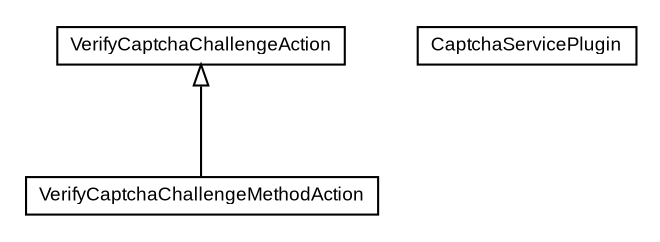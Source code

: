 #!/usr/local/bin/dot
#
# Class diagram 
# Generated by UmlGraph version 4.6 (http://www.spinellis.gr/sw/umlgraph)
#

digraph G {
	edge [fontname="arial",fontsize=10,labelfontname="arial",labelfontsize=10];
	node [fontname="arial",fontsize=10,shape=plaintext];
	// com.octo.captcha.module.struts.VerifyCaptchaChallengeMethodAction
	c0 [label=<<table border="0" cellborder="1" cellspacing="0" cellpadding="2" port="p" href="./VerifyCaptchaChallengeMethodAction.html">
		<tr><td><table border="0" cellspacing="0" cellpadding="1">
			<tr><td> VerifyCaptchaChallengeMethodAction </td></tr>
		</table></td></tr>
		</table>>, fontname="arial", fontcolor="black", fontsize=9.0];
	// com.octo.captcha.module.struts.VerifyCaptchaChallengeAction
	c1 [label=<<table border="0" cellborder="1" cellspacing="0" cellpadding="2" port="p" href="./VerifyCaptchaChallengeAction.html">
		<tr><td><table border="0" cellspacing="0" cellpadding="1">
			<tr><td> VerifyCaptchaChallengeAction </td></tr>
		</table></td></tr>
		</table>>, fontname="arial", fontcolor="black", fontsize=9.0];
	// com.octo.captcha.module.struts.CaptchaServicePlugin
	c2 [label=<<table border="0" cellborder="1" cellspacing="0" cellpadding="2" port="p" href="./CaptchaServicePlugin.html">
		<tr><td><table border="0" cellspacing="0" cellpadding="1">
			<tr><td> CaptchaServicePlugin </td></tr>
		</table></td></tr>
		</table>>, fontname="arial", fontcolor="black", fontsize=9.0];
	//com.octo.captcha.module.struts.VerifyCaptchaChallengeMethodAction extends com.octo.captcha.module.struts.VerifyCaptchaChallengeAction
	c1:p -> c0:p [dir=back,arrowtail=empty];
}

